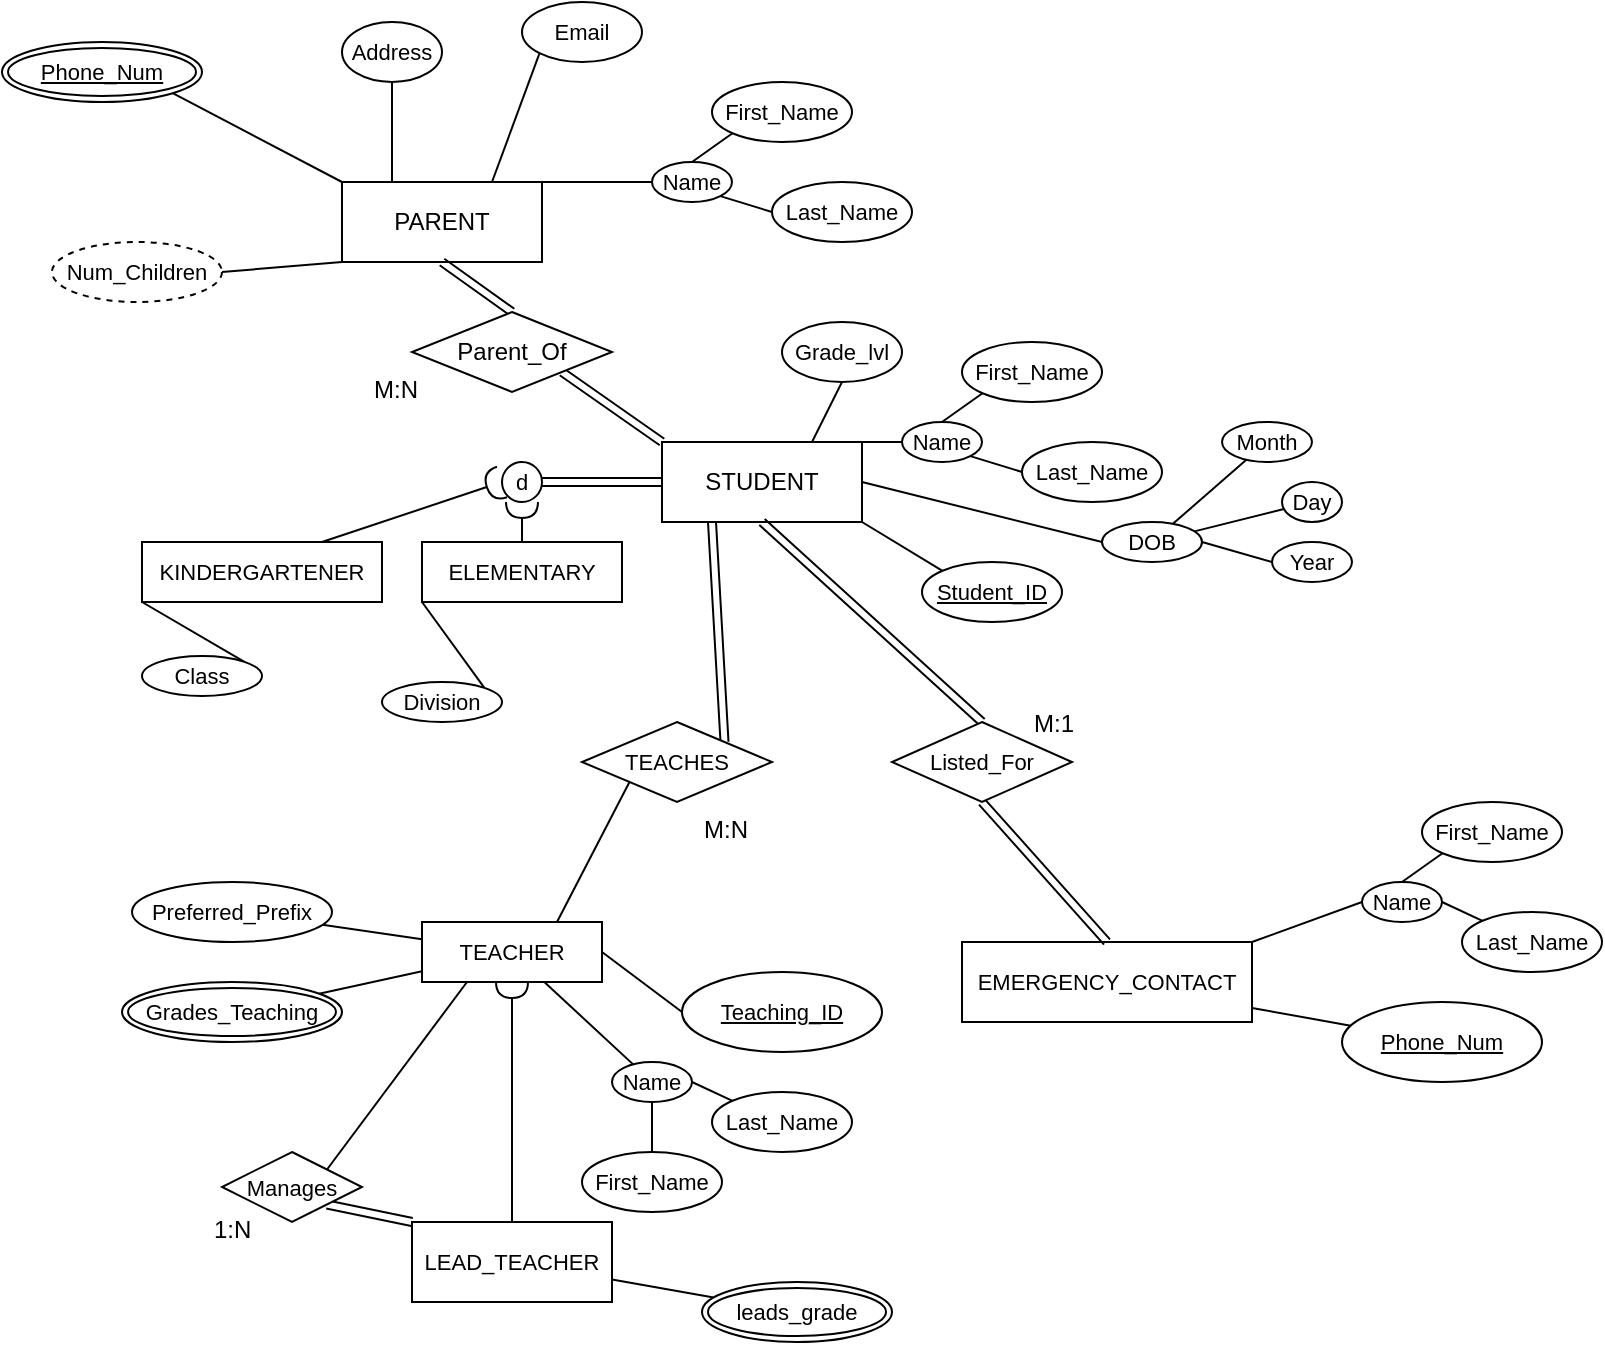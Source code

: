 <mxfile>
    <diagram id="Xps3ZHAKHeoS4i8PMAjZ" name="Page-1">
        <mxGraphModel dx="895" dy="741" grid="1" gridSize="10" guides="1" tooltips="1" connect="1" arrows="1" fold="1" page="1" pageScale="1" pageWidth="850" pageHeight="1100" math="0" shadow="0">
            <root>
                <mxCell id="0"/>
                <mxCell id="1" parent="0"/>
                <mxCell id="2" style="edgeStyle=none;shape=connector;rounded=1;html=1;exitX=1;exitY=1;exitDx=0;exitDy=0;entryX=0;entryY=0;entryDx=0;entryDy=0;labelBackgroundColor=default;strokeColor=default;fontFamily=Helvetica;fontSize=11;fontColor=default;endArrow=none;endFill=0;" edge="1" parent="1" source="5" target="12">
                    <mxGeometry relative="1" as="geometry"/>
                </mxCell>
                <mxCell id="3" style="edgeStyle=none;shape=connector;rounded=1;html=1;exitX=0.75;exitY=0;exitDx=0;exitDy=0;entryX=0.5;entryY=1;entryDx=0;entryDy=0;labelBackgroundColor=default;strokeColor=default;fontFamily=Helvetica;fontSize=11;fontColor=default;endArrow=none;endFill=0;" edge="1" parent="1" source="5" target="22">
                    <mxGeometry relative="1" as="geometry"/>
                </mxCell>
                <mxCell id="4" style="edgeStyle=none;shape=connector;rounded=1;html=1;exitX=1;exitY=0;exitDx=0;exitDy=0;entryX=0;entryY=0.5;entryDx=0;entryDy=0;labelBackgroundColor=default;strokeColor=default;fontFamily=Helvetica;fontSize=11;fontColor=default;endArrow=none;endFill=0;" edge="1" parent="1" source="5" target="35">
                    <mxGeometry relative="1" as="geometry"/>
                </mxCell>
                <mxCell id="5" value="STUDENT" style="whiteSpace=wrap;html=1;align=center;" vertex="1" parent="1">
                    <mxGeometry x="370" y="300" width="100" height="40" as="geometry"/>
                </mxCell>
                <mxCell id="6" value="PARENT" style="whiteSpace=wrap;html=1;align=center;" vertex="1" parent="1">
                    <mxGeometry x="210" y="170" width="100" height="40" as="geometry"/>
                </mxCell>
                <mxCell id="7" style="edgeStyle=none;html=1;exitX=1;exitY=1;exitDx=0;exitDy=0;entryX=0;entryY=0;entryDx=0;entryDy=0;endArrow=none;endFill=0;shape=link;" edge="1" parent="1" source="9" target="5">
                    <mxGeometry relative="1" as="geometry">
                        <mxPoint x="365" y="220" as="sourcePoint"/>
                    </mxGeometry>
                </mxCell>
                <mxCell id="8" style="edgeStyle=none;shape=link;rounded=1;html=1;exitX=0.5;exitY=0;exitDx=0;exitDy=0;entryX=0.5;entryY=1;entryDx=0;entryDy=0;labelBackgroundColor=default;strokeColor=default;fontFamily=Helvetica;fontSize=11;fontColor=default;endArrow=none;endFill=0;" edge="1" parent="1" source="9" target="6">
                    <mxGeometry relative="1" as="geometry"/>
                </mxCell>
                <mxCell id="9" value="Parent_Of" style="shape=rhombus;perimeter=rhombusPerimeter;whiteSpace=wrap;html=1;align=center;" vertex="1" parent="1">
                    <mxGeometry x="245" y="235" width="100" height="40" as="geometry"/>
                </mxCell>
                <mxCell id="10" value="M:N" style="text;strokeColor=none;fillColor=none;spacingLeft=4;spacingRight=4;overflow=hidden;rotatable=0;points=[[0,0.5],[1,0.5]];portConstraint=eastwest;fontSize=12;fontFamily=Helvetica;fontColor=default;" vertex="1" parent="1">
                    <mxGeometry x="220" y="260" width="40" height="30" as="geometry"/>
                </mxCell>
                <mxCell id="11" value="First_Name" style="ellipse;whiteSpace=wrap;html=1;align=center;fontFamily=Helvetica;fontSize=11;fontColor=default;" vertex="1" parent="1">
                    <mxGeometry x="520" y="250" width="70" height="30" as="geometry"/>
                </mxCell>
                <mxCell id="12" value="Student_ID" style="ellipse;whiteSpace=wrap;html=1;align=center;fontStyle=4;fontFamily=Helvetica;fontSize=11;fontColor=default;" vertex="1" parent="1">
                    <mxGeometry x="500" y="360" width="70" height="30" as="geometry"/>
                </mxCell>
                <mxCell id="13" value="Last_Name" style="ellipse;whiteSpace=wrap;html=1;align=center;fontFamily=Helvetica;fontSize=11;fontColor=default;" vertex="1" parent="1">
                    <mxGeometry x="550" y="300" width="70" height="30" as="geometry"/>
                </mxCell>
                <mxCell id="14" style="edgeStyle=none;shape=connector;rounded=1;html=1;exitX=0;exitY=0.5;exitDx=0;exitDy=0;entryX=1;entryY=0.5;entryDx=0;entryDy=0;labelBackgroundColor=default;strokeColor=default;fontFamily=Helvetica;fontSize=11;fontColor=default;endArrow=none;endFill=0;" edge="1" parent="1" source="15" target="5">
                    <mxGeometry relative="1" as="geometry"/>
                </mxCell>
                <mxCell id="15" value="DOB" style="ellipse;whiteSpace=wrap;html=1;align=center;fontFamily=Helvetica;fontSize=11;fontColor=default;" vertex="1" parent="1">
                    <mxGeometry x="590" y="340" width="50" height="20" as="geometry"/>
                </mxCell>
                <mxCell id="16" value="" style="edgeStyle=none;shape=connector;rounded=1;html=1;labelBackgroundColor=default;strokeColor=default;fontFamily=Helvetica;fontSize=11;fontColor=default;endArrow=none;endFill=0;" edge="1" parent="1" source="17" target="15">
                    <mxGeometry relative="1" as="geometry"/>
                </mxCell>
                <mxCell id="17" value="Month" style="ellipse;whiteSpace=wrap;html=1;align=center;fontFamily=Helvetica;fontSize=11;fontColor=default;" vertex="1" parent="1">
                    <mxGeometry x="650" y="290" width="45" height="20" as="geometry"/>
                </mxCell>
                <mxCell id="18" value="" style="edgeStyle=none;shape=connector;rounded=1;html=1;labelBackgroundColor=default;strokeColor=default;fontFamily=Helvetica;fontSize=11;fontColor=default;endArrow=none;endFill=0;" edge="1" parent="1" source="19" target="15">
                    <mxGeometry relative="1" as="geometry"/>
                </mxCell>
                <mxCell id="19" value="Day" style="ellipse;whiteSpace=wrap;html=1;align=center;fontFamily=Helvetica;fontSize=11;fontColor=default;" vertex="1" parent="1">
                    <mxGeometry x="680" y="320" width="30" height="20" as="geometry"/>
                </mxCell>
                <mxCell id="20" style="edgeStyle=none;shape=connector;rounded=1;html=1;exitX=0;exitY=0.5;exitDx=0;exitDy=0;entryX=1;entryY=0.5;entryDx=0;entryDy=0;labelBackgroundColor=default;strokeColor=default;fontFamily=Helvetica;fontSize=11;fontColor=default;endArrow=none;endFill=0;" edge="1" parent="1" source="21" target="15">
                    <mxGeometry relative="1" as="geometry"/>
                </mxCell>
                <mxCell id="21" value="Year" style="ellipse;whiteSpace=wrap;html=1;align=center;fontFamily=Helvetica;fontSize=11;fontColor=default;" vertex="1" parent="1">
                    <mxGeometry x="675" y="350" width="40" height="20" as="geometry"/>
                </mxCell>
                <mxCell id="22" value="Grade_lvl" style="ellipse;whiteSpace=wrap;html=1;align=center;fontFamily=Helvetica;fontSize=11;fontColor=default;" vertex="1" parent="1">
                    <mxGeometry x="430" y="240" width="60" height="30" as="geometry"/>
                </mxCell>
                <mxCell id="23" value="" style="edgeStyle=none;shape=link;rounded=1;html=1;labelBackgroundColor=default;strokeColor=default;fontFamily=Helvetica;fontSize=11;fontColor=default;endArrow=none;endFill=0;" edge="1" parent="1" source="24" target="5">
                    <mxGeometry relative="1" as="geometry"/>
                </mxCell>
                <mxCell id="24" value="d" style="ellipse;whiteSpace=wrap;html=1;aspect=fixed;fontFamily=Helvetica;fontSize=11;fontColor=default;" vertex="1" parent="1">
                    <mxGeometry x="290" y="310" width="20" height="20" as="geometry"/>
                </mxCell>
                <mxCell id="25" style="edgeStyle=none;shape=connector;rounded=1;html=1;exitX=0;exitY=1;exitDx=0;exitDy=0;entryX=1;entryY=0;entryDx=0;entryDy=0;labelBackgroundColor=default;strokeColor=default;fontFamily=Helvetica;fontSize=11;fontColor=default;endArrow=none;endFill=0;" edge="1" parent="1" source="27" target="28">
                    <mxGeometry relative="1" as="geometry"/>
                </mxCell>
                <mxCell id="26" style="edgeStyle=none;shape=connector;rounded=1;html=1;exitX=0.75;exitY=0;exitDx=0;exitDy=0;entryX=0;entryY=0.5;entryDx=0;entryDy=0;labelBackgroundColor=default;strokeColor=default;fontFamily=Helvetica;fontSize=11;fontColor=default;endArrow=halfCircle;endFill=0;" edge="1" parent="1" source="27" target="24">
                    <mxGeometry relative="1" as="geometry"/>
                </mxCell>
                <mxCell id="27" value="KINDERGARTENER" style="whiteSpace=wrap;html=1;align=center;fontFamily=Helvetica;fontSize=11;fontColor=default;" vertex="1" parent="1">
                    <mxGeometry x="110" y="350" width="120" height="30" as="geometry"/>
                </mxCell>
                <mxCell id="28" value="Class" style="ellipse;whiteSpace=wrap;html=1;align=center;fontFamily=Helvetica;fontSize=11;fontColor=default;" vertex="1" parent="1">
                    <mxGeometry x="110" y="407" width="60" height="20" as="geometry"/>
                </mxCell>
                <mxCell id="29" style="edgeStyle=none;shape=connector;rounded=1;html=1;exitX=0;exitY=1;exitDx=0;exitDy=0;entryX=1;entryY=0;entryDx=0;entryDy=0;labelBackgroundColor=default;strokeColor=default;fontFamily=Helvetica;fontSize=11;fontColor=default;endArrow=none;endFill=0;" edge="1" parent="1" source="31" target="32">
                    <mxGeometry relative="1" as="geometry"/>
                </mxCell>
                <mxCell id="30" style="edgeStyle=none;shape=connector;rounded=1;html=1;exitX=0.5;exitY=0;exitDx=0;exitDy=0;entryX=0.5;entryY=1;entryDx=0;entryDy=0;labelBackgroundColor=default;strokeColor=default;fontFamily=Helvetica;fontSize=11;fontColor=default;endArrow=halfCircle;endFill=0;" edge="1" parent="1" source="31" target="24">
                    <mxGeometry relative="1" as="geometry"/>
                </mxCell>
                <mxCell id="31" value="ELEMENTARY" style="whiteSpace=wrap;html=1;align=center;fontFamily=Helvetica;fontSize=11;fontColor=default;" vertex="1" parent="1">
                    <mxGeometry x="250" y="350" width="100" height="30" as="geometry"/>
                </mxCell>
                <mxCell id="32" value="Division" style="ellipse;whiteSpace=wrap;html=1;align=center;fontFamily=Helvetica;fontSize=11;fontColor=default;" vertex="1" parent="1">
                    <mxGeometry x="230" y="420" width="60" height="20" as="geometry"/>
                </mxCell>
                <mxCell id="33" style="edgeStyle=none;shape=connector;rounded=1;html=1;exitX=0.5;exitY=0;exitDx=0;exitDy=0;entryX=0;entryY=1;entryDx=0;entryDy=0;labelBackgroundColor=default;strokeColor=default;fontFamily=Helvetica;fontSize=11;fontColor=default;endArrow=none;endFill=0;" edge="1" parent="1" source="35" target="11">
                    <mxGeometry relative="1" as="geometry"/>
                </mxCell>
                <mxCell id="34" style="edgeStyle=none;shape=connector;rounded=1;html=1;exitX=1;exitY=1;exitDx=0;exitDy=0;entryX=0;entryY=0.5;entryDx=0;entryDy=0;labelBackgroundColor=default;strokeColor=default;fontFamily=Helvetica;fontSize=11;fontColor=default;endArrow=none;endFill=0;" edge="1" parent="1" source="35" target="13">
                    <mxGeometry relative="1" as="geometry"/>
                </mxCell>
                <mxCell id="35" value="Name" style="ellipse;whiteSpace=wrap;html=1;align=center;fontFamily=Helvetica;fontSize=11;fontColor=default;" vertex="1" parent="1">
                    <mxGeometry x="490" y="290" width="40" height="20" as="geometry"/>
                </mxCell>
                <mxCell id="36" value="First_Name" style="ellipse;whiteSpace=wrap;html=1;align=center;fontFamily=Helvetica;fontSize=11;fontColor=default;" vertex="1" parent="1">
                    <mxGeometry x="395" y="120" width="70" height="30" as="geometry"/>
                </mxCell>
                <mxCell id="37" value="Last_Name" style="ellipse;whiteSpace=wrap;html=1;align=center;fontFamily=Helvetica;fontSize=11;fontColor=default;" vertex="1" parent="1">
                    <mxGeometry x="425" y="170" width="70" height="30" as="geometry"/>
                </mxCell>
                <mxCell id="38" style="edgeStyle=none;shape=connector;rounded=1;html=1;exitX=0.5;exitY=0;exitDx=0;exitDy=0;entryX=0;entryY=1;entryDx=0;entryDy=0;labelBackgroundColor=default;strokeColor=default;fontFamily=Helvetica;fontSize=11;fontColor=default;endArrow=none;endFill=0;" edge="1" parent="1" source="41" target="36">
                    <mxGeometry relative="1" as="geometry"/>
                </mxCell>
                <mxCell id="39" style="edgeStyle=none;shape=connector;rounded=1;html=1;exitX=1;exitY=1;exitDx=0;exitDy=0;entryX=0;entryY=0.5;entryDx=0;entryDy=0;labelBackgroundColor=default;strokeColor=default;fontFamily=Helvetica;fontSize=11;fontColor=default;endArrow=none;endFill=0;" edge="1" parent="1" source="41" target="37">
                    <mxGeometry relative="1" as="geometry"/>
                </mxCell>
                <mxCell id="40" style="edgeStyle=none;shape=connector;rounded=1;html=1;exitX=0;exitY=0.5;exitDx=0;exitDy=0;entryX=1;entryY=0;entryDx=0;entryDy=0;labelBackgroundColor=default;strokeColor=default;fontFamily=Helvetica;fontSize=11;fontColor=default;endArrow=none;endFill=0;" edge="1" parent="1" source="41" target="6">
                    <mxGeometry relative="1" as="geometry"/>
                </mxCell>
                <mxCell id="41" value="Name" style="ellipse;whiteSpace=wrap;html=1;align=center;fontFamily=Helvetica;fontSize=11;fontColor=default;" vertex="1" parent="1">
                    <mxGeometry x="365" y="160" width="40" height="20" as="geometry"/>
                </mxCell>
                <mxCell id="42" style="edgeStyle=none;shape=connector;rounded=1;html=1;exitX=1;exitY=1;exitDx=0;exitDy=0;entryX=0;entryY=0;entryDx=0;entryDy=0;labelBackgroundColor=default;strokeColor=default;fontFamily=Helvetica;fontSize=11;fontColor=default;endArrow=none;endFill=0;" edge="1" parent="1" source="43" target="6">
                    <mxGeometry relative="1" as="geometry"/>
                </mxCell>
                <mxCell id="43" value="&lt;u&gt;Phone_Num&lt;/u&gt;" style="ellipse;shape=doubleEllipse;margin=3;whiteSpace=wrap;html=1;align=center;fontFamily=Helvetica;fontSize=11;fontColor=default;" vertex="1" parent="1">
                    <mxGeometry x="40" y="100" width="100" height="30" as="geometry"/>
                </mxCell>
                <mxCell id="44" style="edgeStyle=none;shape=connector;rounded=1;html=1;exitX=0.5;exitY=1;exitDx=0;exitDy=0;entryX=0.25;entryY=0;entryDx=0;entryDy=0;labelBackgroundColor=default;strokeColor=default;fontFamily=Helvetica;fontSize=11;fontColor=default;endArrow=none;endFill=0;" edge="1" parent="1" source="45" target="6">
                    <mxGeometry relative="1" as="geometry"/>
                </mxCell>
                <mxCell id="45" value="Address" style="ellipse;whiteSpace=wrap;html=1;align=center;fontFamily=Helvetica;fontSize=11;fontColor=default;" vertex="1" parent="1">
                    <mxGeometry x="210" y="90" width="50" height="30" as="geometry"/>
                </mxCell>
                <mxCell id="46" style="edgeStyle=none;shape=connector;rounded=1;html=1;exitX=0;exitY=1;exitDx=0;exitDy=0;entryX=0.75;entryY=0;entryDx=0;entryDy=0;labelBackgroundColor=default;strokeColor=default;fontFamily=Helvetica;fontSize=11;fontColor=default;endArrow=none;endFill=0;" edge="1" parent="1" source="47" target="6">
                    <mxGeometry relative="1" as="geometry"/>
                </mxCell>
                <mxCell id="47" value="Email" style="ellipse;whiteSpace=wrap;html=1;align=center;fontFamily=Helvetica;fontSize=11;fontColor=default;" vertex="1" parent="1">
                    <mxGeometry x="300" y="80" width="60" height="30" as="geometry"/>
                </mxCell>
                <mxCell id="48" value="EMERGENCY_CONTACT" style="whiteSpace=wrap;html=1;align=center;fontFamily=Helvetica;fontSize=11;fontColor=default;" vertex="1" parent="1">
                    <mxGeometry x="520" y="550" width="145" height="40" as="geometry"/>
                </mxCell>
                <mxCell id="49" value="First_Name" style="ellipse;whiteSpace=wrap;html=1;align=center;fontFamily=Helvetica;fontSize=11;fontColor=default;" vertex="1" parent="1">
                    <mxGeometry x="750" y="480" width="70" height="30" as="geometry"/>
                </mxCell>
                <mxCell id="50" style="edgeStyle=none;shape=connector;rounded=1;html=1;exitX=0;exitY=0;exitDx=0;exitDy=0;entryX=1;entryY=0.5;entryDx=0;entryDy=0;labelBackgroundColor=default;strokeColor=default;fontFamily=Helvetica;fontSize=11;fontColor=default;endArrow=none;endFill=0;" edge="1" parent="1" source="51" target="54">
                    <mxGeometry relative="1" as="geometry"/>
                </mxCell>
                <mxCell id="51" value="Last_Name" style="ellipse;whiteSpace=wrap;html=1;align=center;fontFamily=Helvetica;fontSize=11;fontColor=default;" vertex="1" parent="1">
                    <mxGeometry x="770" y="535" width="70" height="30" as="geometry"/>
                </mxCell>
                <mxCell id="52" style="edgeStyle=none;shape=connector;rounded=1;html=1;exitX=0.5;exitY=0;exitDx=0;exitDy=0;entryX=0;entryY=1;entryDx=0;entryDy=0;labelBackgroundColor=default;strokeColor=default;fontFamily=Helvetica;fontSize=11;fontColor=default;endArrow=none;endFill=0;" edge="1" parent="1" source="54" target="49">
                    <mxGeometry relative="1" as="geometry"/>
                </mxCell>
                <mxCell id="53" style="edgeStyle=none;shape=connector;rounded=1;html=1;exitX=0;exitY=0.5;exitDx=0;exitDy=0;entryX=1;entryY=0;entryDx=0;entryDy=0;labelBackgroundColor=default;strokeColor=default;fontFamily=Helvetica;fontSize=11;fontColor=default;endArrow=none;endFill=0;" edge="1" parent="1" source="54" target="48">
                    <mxGeometry relative="1" as="geometry"/>
                </mxCell>
                <mxCell id="54" value="Name" style="ellipse;whiteSpace=wrap;html=1;align=center;fontFamily=Helvetica;fontSize=11;fontColor=default;" vertex="1" parent="1">
                    <mxGeometry x="720" y="520" width="40" height="20" as="geometry"/>
                </mxCell>
                <mxCell id="55" value="" style="edgeStyle=none;shape=connector;rounded=1;html=1;labelBackgroundColor=default;strokeColor=default;fontFamily=Helvetica;fontSize=11;fontColor=default;endArrow=none;endFill=0;" edge="1" parent="1" source="56" target="48">
                    <mxGeometry relative="1" as="geometry"/>
                </mxCell>
                <mxCell id="56" value="Phone_Num" style="ellipse;whiteSpace=wrap;html=1;align=center;fontStyle=4;fontFamily=Helvetica;fontSize=11;fontColor=default;" vertex="1" parent="1">
                    <mxGeometry x="710" y="580" width="100" height="40" as="geometry"/>
                </mxCell>
                <mxCell id="57" style="edgeStyle=none;shape=link;rounded=1;html=1;exitX=0.5;exitY=1;exitDx=0;exitDy=0;entryX=0.5;entryY=0;entryDx=0;entryDy=0;labelBackgroundColor=default;strokeColor=default;fontFamily=Helvetica;fontSize=11;fontColor=default;endArrow=none;endFill=0;" edge="1" parent="1" source="59" target="48">
                    <mxGeometry relative="1" as="geometry"/>
                </mxCell>
                <mxCell id="58" style="edgeStyle=none;shape=link;rounded=1;html=1;exitX=0.5;exitY=0;exitDx=0;exitDy=0;entryX=0.5;entryY=1;entryDx=0;entryDy=0;labelBackgroundColor=default;strokeColor=default;fontFamily=Helvetica;fontSize=11;fontColor=default;endArrow=none;endFill=0;" edge="1" parent="1" source="59" target="5">
                    <mxGeometry relative="1" as="geometry"/>
                </mxCell>
                <mxCell id="59" value="Listed_For" style="shape=rhombus;perimeter=rhombusPerimeter;whiteSpace=wrap;html=1;align=center;fontFamily=Helvetica;fontSize=11;fontColor=default;" vertex="1" parent="1">
                    <mxGeometry x="485" y="440" width="90" height="40" as="geometry"/>
                </mxCell>
                <mxCell id="60" value="M:1" style="text;strokeColor=none;fillColor=none;spacingLeft=4;spacingRight=4;overflow=hidden;rotatable=0;points=[[0,0.5],[1,0.5]];portConstraint=eastwest;fontSize=12;fontFamily=Helvetica;fontColor=default;" vertex="1" parent="1">
                    <mxGeometry x="550" y="427" width="40" height="30" as="geometry"/>
                </mxCell>
                <mxCell id="61" style="edgeStyle=none;shape=connector;rounded=1;html=1;exitX=0.75;exitY=0;exitDx=0;exitDy=0;entryX=0;entryY=1;entryDx=0;entryDy=0;labelBackgroundColor=default;strokeColor=default;fontFamily=Helvetica;fontSize=11;fontColor=default;endArrow=none;endFill=0;" edge="1" parent="1" source="62" target="82">
                    <mxGeometry relative="1" as="geometry"/>
                </mxCell>
                <mxCell id="62" value="TEACHER" style="whiteSpace=wrap;html=1;align=center;fontFamily=Helvetica;fontSize=11;fontColor=default;" vertex="1" parent="1">
                    <mxGeometry x="250" y="540" width="90" height="30" as="geometry"/>
                </mxCell>
                <mxCell id="63" value="" style="edgeStyle=none;shape=connector;rounded=1;html=1;labelBackgroundColor=default;strokeColor=default;fontFamily=Helvetica;fontSize=11;fontColor=default;endArrow=none;endFill=0;" edge="1" parent="1" source="64" target="62">
                    <mxGeometry relative="1" as="geometry"/>
                </mxCell>
                <mxCell id="64" value="Preferred_Prefix" style="ellipse;whiteSpace=wrap;html=1;align=center;fontFamily=Helvetica;fontSize=11;fontColor=default;" vertex="1" parent="1">
                    <mxGeometry x="105" y="520" width="100" height="30" as="geometry"/>
                </mxCell>
                <mxCell id="65" value="" style="edgeStyle=none;shape=connector;rounded=1;html=1;labelBackgroundColor=default;strokeColor=default;fontFamily=Helvetica;fontSize=11;fontColor=default;endArrow=none;endFill=0;" edge="1" parent="1" source="66" target="70">
                    <mxGeometry relative="1" as="geometry"/>
                </mxCell>
                <mxCell id="66" value="First_Name" style="ellipse;whiteSpace=wrap;html=1;align=center;fontFamily=Helvetica;fontSize=11;fontColor=default;" vertex="1" parent="1">
                    <mxGeometry x="330" y="655" width="70" height="30" as="geometry"/>
                </mxCell>
                <mxCell id="67" style="edgeStyle=none;shape=connector;rounded=1;html=1;exitX=0;exitY=0;exitDx=0;exitDy=0;entryX=1;entryY=0.5;entryDx=0;entryDy=0;labelBackgroundColor=default;strokeColor=default;fontFamily=Helvetica;fontSize=11;fontColor=default;endArrow=none;endFill=0;" edge="1" parent="1" source="68" target="70">
                    <mxGeometry relative="1" as="geometry"/>
                </mxCell>
                <mxCell id="68" value="Last_Name" style="ellipse;whiteSpace=wrap;html=1;align=center;fontFamily=Helvetica;fontSize=11;fontColor=default;" vertex="1" parent="1">
                    <mxGeometry x="395" y="625" width="70" height="30" as="geometry"/>
                </mxCell>
                <mxCell id="69" value="" style="edgeStyle=none;shape=connector;rounded=1;html=1;labelBackgroundColor=default;strokeColor=default;fontFamily=Helvetica;fontSize=11;fontColor=default;endArrow=none;endFill=0;" edge="1" parent="1" source="70" target="62">
                    <mxGeometry relative="1" as="geometry"/>
                </mxCell>
                <mxCell id="70" value="Name" style="ellipse;whiteSpace=wrap;html=1;align=center;fontFamily=Helvetica;fontSize=11;fontColor=default;" vertex="1" parent="1">
                    <mxGeometry x="345" y="610" width="40" height="20" as="geometry"/>
                </mxCell>
                <mxCell id="71" value="" style="edgeStyle=none;shape=connector;rounded=1;html=1;labelBackgroundColor=default;strokeColor=default;fontFamily=Helvetica;fontSize=11;fontColor=default;endArrow=none;endFill=0;" edge="1" parent="1" source="72" target="62">
                    <mxGeometry relative="1" as="geometry"/>
                </mxCell>
                <mxCell id="72" value="Grades_Teaching" style="ellipse;shape=doubleEllipse;margin=3;whiteSpace=wrap;html=1;align=center;fontFamily=Helvetica;fontSize=11;fontColor=default;" vertex="1" parent="1">
                    <mxGeometry x="100" y="570" width="110" height="30" as="geometry"/>
                </mxCell>
                <mxCell id="73" style="edgeStyle=none;shape=connector;rounded=1;html=1;exitX=0;exitY=0.5;exitDx=0;exitDy=0;entryX=1;entryY=0.5;entryDx=0;entryDy=0;labelBackgroundColor=default;strokeColor=default;fontFamily=Helvetica;fontSize=11;fontColor=default;endArrow=none;endFill=0;" edge="1" parent="1" source="74" target="62">
                    <mxGeometry relative="1" as="geometry"/>
                </mxCell>
                <mxCell id="74" value="Teaching_ID" style="ellipse;whiteSpace=wrap;html=1;align=center;fontStyle=4;fontFamily=Helvetica;fontSize=11;fontColor=default;" vertex="1" parent="1">
                    <mxGeometry x="380" y="565" width="100" height="40" as="geometry"/>
                </mxCell>
                <mxCell id="75" style="edgeStyle=none;shape=connector;rounded=1;html=1;exitX=0.5;exitY=0;exitDx=0;exitDy=0;entryX=0.5;entryY=1;entryDx=0;entryDy=0;labelBackgroundColor=default;fontFamily=Helvetica;fontSize=11;fontColor=default;endArrow=halfCircle;endFill=0;" edge="1" parent="1" source="77" target="62">
                    <mxGeometry relative="1" as="geometry"/>
                </mxCell>
                <mxCell id="76" style="edgeStyle=none;rounded=1;html=1;exitX=0;exitY=0;exitDx=0;exitDy=0;entryX=1;entryY=1;entryDx=0;entryDy=0;labelBackgroundColor=default;strokeColor=default;fontFamily=Helvetica;fontSize=11;fontColor=default;endArrow=none;endFill=0;shape=link;" edge="1" parent="1" source="77" target="79">
                    <mxGeometry relative="1" as="geometry"/>
                </mxCell>
                <mxCell id="77" value="LEAD_TEACHER" style="whiteSpace=wrap;html=1;align=center;fontFamily=Helvetica;fontSize=11;fontColor=default;" vertex="1" parent="1">
                    <mxGeometry x="245" y="690" width="100" height="40" as="geometry"/>
                </mxCell>
                <mxCell id="78" style="edgeStyle=none;rounded=1;html=1;exitX=1;exitY=0;exitDx=0;exitDy=0;entryX=0.25;entryY=1;entryDx=0;entryDy=0;labelBackgroundColor=default;strokeColor=default;fontFamily=Helvetica;fontSize=11;fontColor=default;endArrow=none;endFill=0;" edge="1" parent="1" source="79" target="62">
                    <mxGeometry relative="1" as="geometry"/>
                </mxCell>
                <mxCell id="79" value="Manages" style="shape=rhombus;perimeter=rhombusPerimeter;whiteSpace=wrap;html=1;align=center;fontFamily=Helvetica;fontSize=11;fontColor=default;" vertex="1" parent="1">
                    <mxGeometry x="150" y="655" width="70" height="35" as="geometry"/>
                </mxCell>
                <mxCell id="80" value="1:N" style="text;strokeColor=none;fillColor=none;spacingLeft=4;spacingRight=4;overflow=hidden;rotatable=0;points=[[0,0.5],[1,0.5]];portConstraint=eastwest;fontSize=12;fontFamily=Helvetica;fontColor=default;" vertex="1" parent="1">
                    <mxGeometry x="140" y="680" width="40" height="30" as="geometry"/>
                </mxCell>
                <mxCell id="81" style="edgeStyle=none;shape=link;rounded=1;html=1;exitX=1;exitY=0;exitDx=0;exitDy=0;entryX=0.25;entryY=1;entryDx=0;entryDy=0;labelBackgroundColor=default;strokeColor=default;fontFamily=Helvetica;fontSize=11;fontColor=default;endArrow=none;endFill=0;" edge="1" parent="1" source="82" target="5">
                    <mxGeometry relative="1" as="geometry"/>
                </mxCell>
                <mxCell id="82" value="TEACHES" style="shape=rhombus;perimeter=rhombusPerimeter;whiteSpace=wrap;html=1;align=center;fontFamily=Helvetica;fontSize=11;fontColor=default;" vertex="1" parent="1">
                    <mxGeometry x="330" y="440" width="95" height="40" as="geometry"/>
                </mxCell>
                <mxCell id="83" value="M:N" style="text;strokeColor=none;fillColor=none;spacingLeft=4;spacingRight=4;overflow=hidden;rotatable=0;points=[[0,0.5],[1,0.5]];portConstraint=eastwest;fontSize=12;fontFamily=Helvetica;fontColor=default;" vertex="1" parent="1">
                    <mxGeometry x="385" y="480" width="40" height="30" as="geometry"/>
                </mxCell>
                <mxCell id="84" style="edgeStyle=none;html=1;exitX=1;exitY=0.5;exitDx=0;exitDy=0;entryX=0;entryY=1;entryDx=0;entryDy=0;endArrow=none;endFill=0;" edge="1" parent="1" source="85" target="6">
                    <mxGeometry relative="1" as="geometry"/>
                </mxCell>
                <mxCell id="85" value="Num_Children" style="ellipse;whiteSpace=wrap;html=1;align=center;dashed=1;fontFamily=Helvetica;fontSize=11;fontColor=default;" vertex="1" parent="1">
                    <mxGeometry x="65" y="200" width="85" height="30" as="geometry"/>
                </mxCell>
                <mxCell id="86" value="" style="edgeStyle=none;html=1;endArrow=none;endFill=0;" edge="1" parent="1" source="87" target="77">
                    <mxGeometry relative="1" as="geometry"/>
                </mxCell>
                <mxCell id="87" value="&lt;span style=&quot;font-size: 11px;&quot;&gt;leads_grade&lt;/span&gt;" style="ellipse;shape=doubleEllipse;margin=3;whiteSpace=wrap;html=1;align=center;" vertex="1" parent="1">
                    <mxGeometry x="390" y="720" width="95" height="30" as="geometry"/>
                </mxCell>
            </root>
        </mxGraphModel>
    </diagram>
</mxfile>
